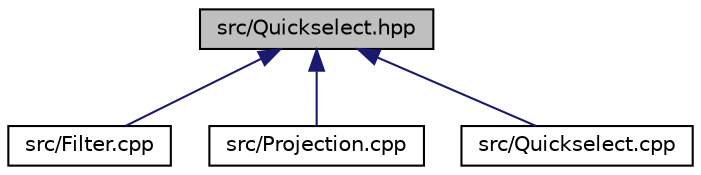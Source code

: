 digraph "src/Quickselect.hpp"
{
 // LATEX_PDF_SIZE
  edge [fontname="Helvetica",fontsize="10",labelfontname="Helvetica",labelfontsize="10"];
  node [fontname="Helvetica",fontsize="10",shape=record];
  Node1 [label="src/Quickselect.hpp",height=0.2,width=0.4,color="black", fillcolor="grey75", style="filled", fontcolor="black",tooltip="Contains a class for performing quickselect and median selection algorithms."];
  Node1 -> Node2 [dir="back",color="midnightblue",fontsize="10",style="solid",fontname="Helvetica"];
  Node2 [label="src/Filter.cpp",height=0.2,width=0.4,color="black", fillcolor="white", style="filled",URL="$Filter_8cpp.html",tooltip=" "];
  Node1 -> Node3 [dir="back",color="midnightblue",fontsize="10",style="solid",fontname="Helvetica"];
  Node3 [label="src/Projection.cpp",height=0.2,width=0.4,color="black", fillcolor="white", style="filled",URL="$Projection_8cpp.html",tooltip=" "];
  Node1 -> Node4 [dir="back",color="midnightblue",fontsize="10",style="solid",fontname="Helvetica"];
  Node4 [label="src/Quickselect.cpp",height=0.2,width=0.4,color="black", fillcolor="white", style="filled",URL="$Quickselect_8cpp.html",tooltip=" "];
}
